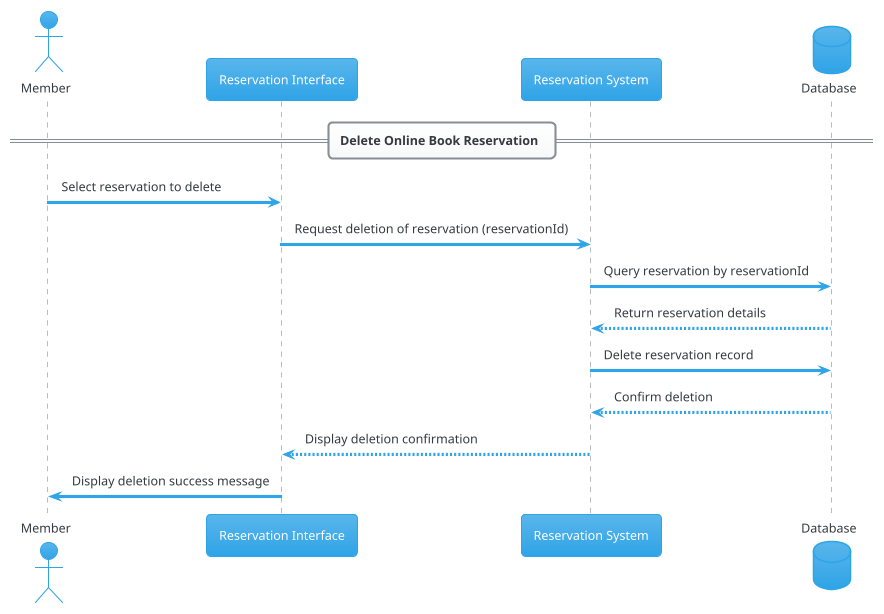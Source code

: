 @startuml
!theme cerulean

actor Member
participant "Reservation Interface" as RI
participant "Reservation System" as RS
database "Database" as DB

== Delete Online Book Reservation ==

Member -> RI: Select reservation to delete
RI -> RS: Request deletion of reservation (reservationId)
RS -> DB: Query reservation by reservationId
DB --> RS: Return reservation details
RS -> DB: Delete reservation record
DB --> RS: Confirm deletion
RS --> RI: Display deletion confirmation
RI -> Member: Display deletion success message

@enduml